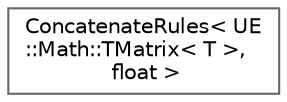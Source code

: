 digraph "Graphical Class Hierarchy"
{
 // INTERACTIVE_SVG=YES
 // LATEX_PDF_SIZE
  bgcolor="transparent";
  edge [fontname=Helvetica,fontsize=10,labelfontname=Helvetica,labelfontsize=10];
  node [fontname=Helvetica,fontsize=10,shape=box,height=0.2,width=0.4];
  rankdir="LR";
  Node0 [id="Node000000",label="ConcatenateRules\< UE\l::Math::TMatrix\< T \>,\l float \>",height=0.2,width=0.4,color="grey40", fillcolor="white", style="filled",URL="$d0/d5b/structConcatenateRules_3_01UE_1_1Math_1_1TMatrix_3_01T_01_4_00_01float_01_4.html",tooltip=" "];
}
